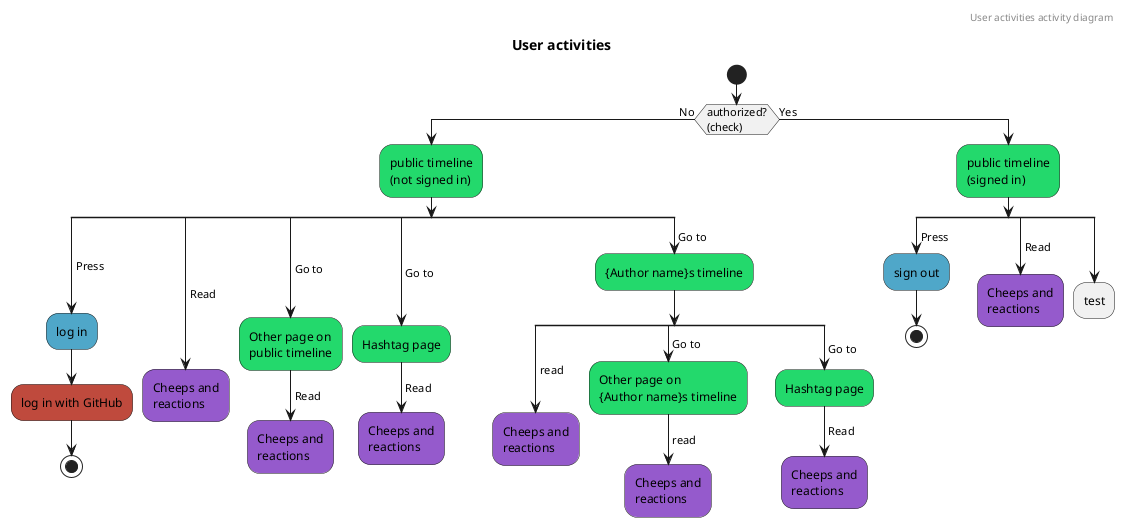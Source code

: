 @startuml user_activities_diagram
header User activities activity diagram
title User activities
start
if (authorized?\n(check)) then (No)
    #23d96c:public timeline
    (not signed in);
    split
        ->Press;
        #4fa7c9:log in;
        #bf4a3d:log in with GitHub;
        stop
    split again
        ->Read;
        #955acc:Cheeps and
        reactions;
        kill
    split again
        ->Go to;
        #23d96c:Other page on
        public timeline;
        ->Read;
        #955acc:Cheeps and
        reactions;
        kill
    split again
        ->Go to;
        #23d96c:Hashtag page;
        ->Read;
        #955acc:Cheeps and
        reactions;
        kill
    split again
        ->Go to;
        #23d96c:{Author name}s timeline;
        split
            ->read;
            #955acc:Cheeps and
            reactions;
            kill
        split again
            ->Go to;
            #23d96c:Other page on
            {Author name}s timeline;
            ->read;
            #955acc:Cheeps and
            reactions;
            kill
        split again
            ->Go to;
            #23d96c:Hashtag page;
            ->Read;
            #955acc:Cheeps and
            reactions;
            kill
        endsplit
    endsplit
else (Yes)
    #23d96c:public timeline
    (signed in);
    split
        ->Press;
        #4fa7c9:sign out;
        stop
    split again
        ->Read;
        #955acc:Cheeps and
        reactions;
        kill
    split again
        :test;
        kill
    endsplit
endif
@enduml